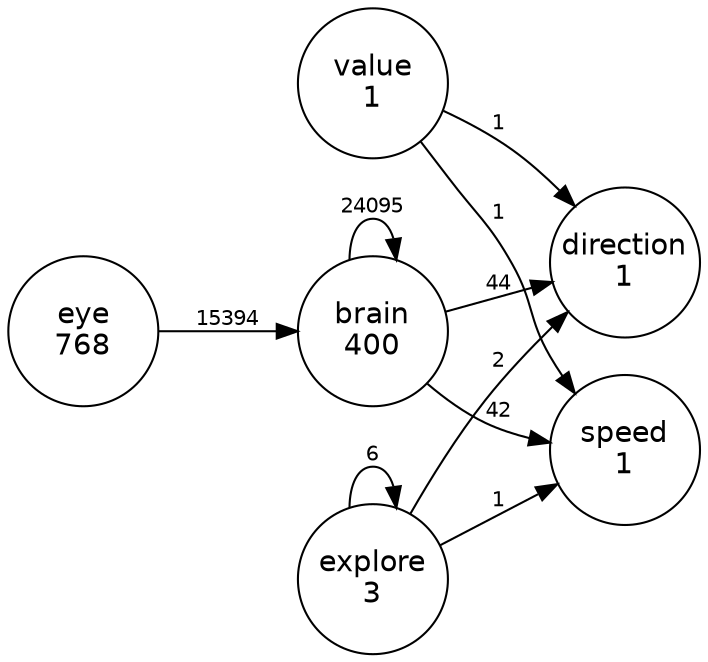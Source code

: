 digraph network {
rankdir=LR
node [fixedsize=true height=1 shape=circle fontname=Helvetica]
edge [fontsize=10 fontname=Helvetica]
n0 [label="brain\n400"]
n1 [label="value\n1"]
n2 [label="eye\n768"]
n3 [label="speed\n1"]
n4 [label="direction\n1"]
n5 [label="explore\n3"]
n0 -> n0 [label="24095"]
n2 -> n0 [label="15394"]
n0 -> n3 [label="42"]
n1 -> n3 [label="1"]
n0 -> n4 [label="44"]
n1 -> n4 [label="1"]
n5 -> n5 [label="6"]
n5 -> n4 [label="2"]
n5 -> n3 [label="1"]
}
